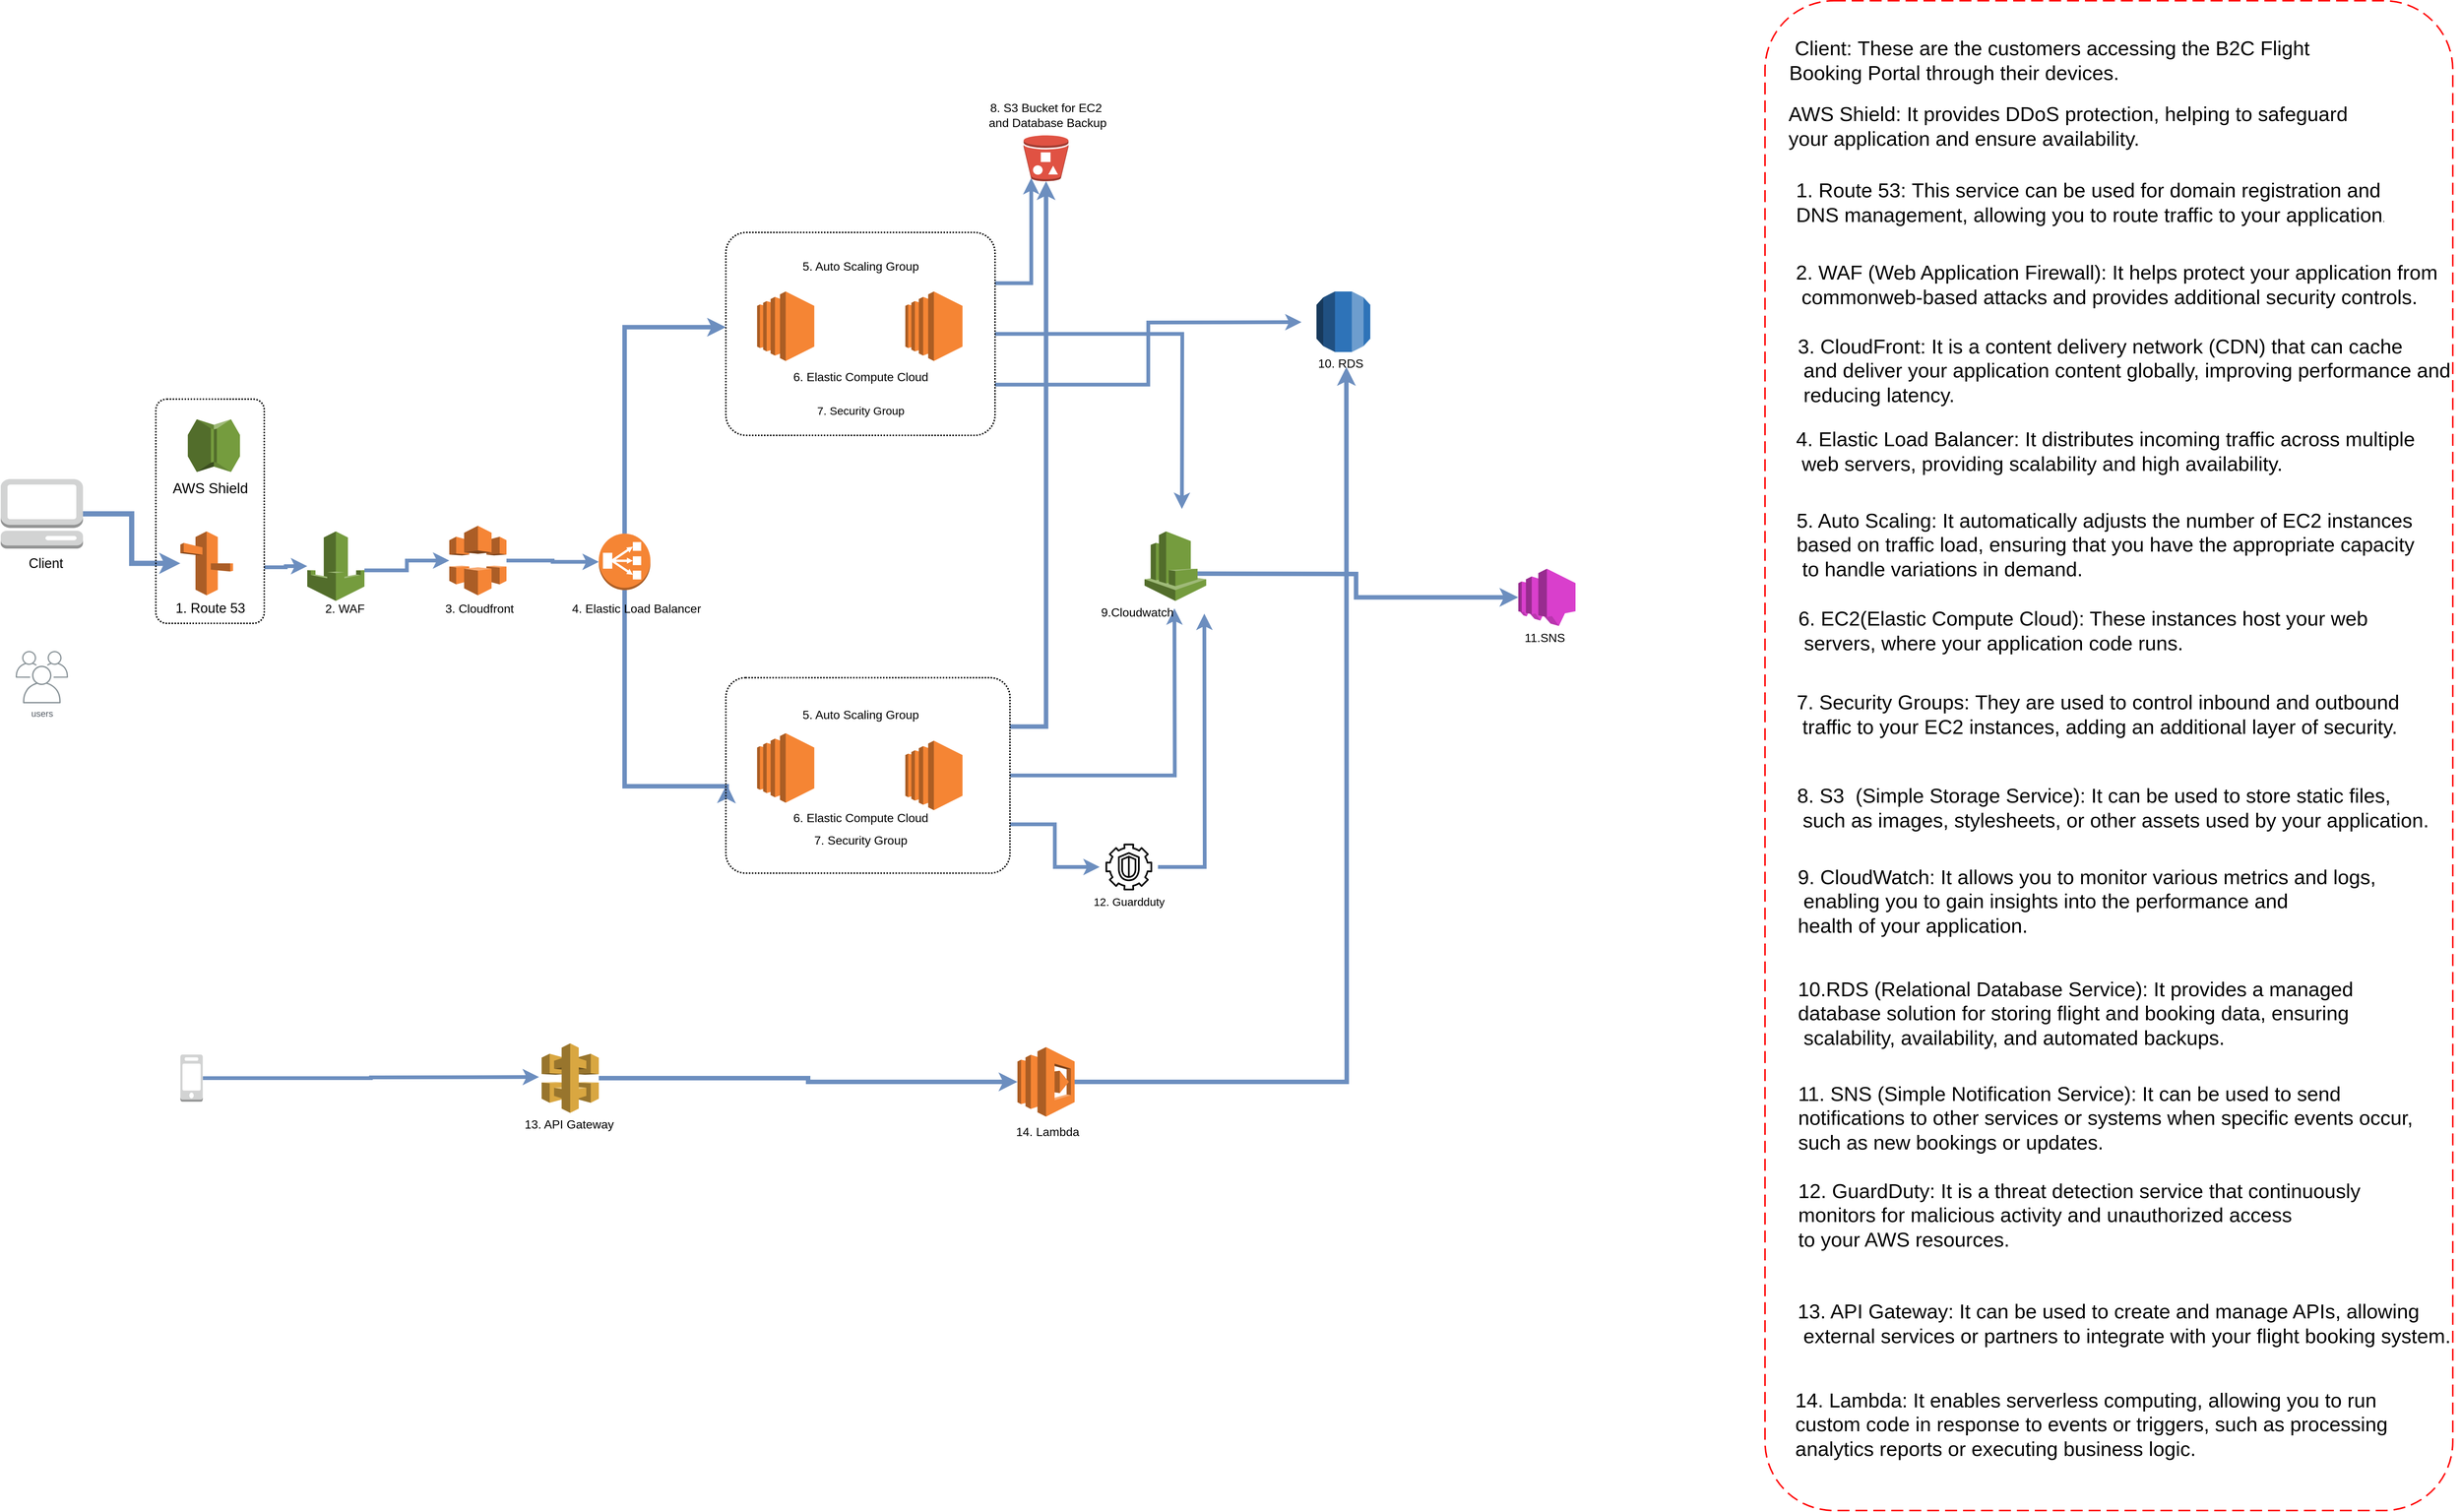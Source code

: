 <mxfile version="21.3.2" type="github">
  <diagram name="Page-1" id="flXjDQTth14zhIsi1pz7">
    <mxGraphModel dx="5575" dy="2200" grid="1" gridSize="10" guides="1" tooltips="1" connect="1" arrows="1" fold="1" page="1" pageScale="1" pageWidth="850" pageHeight="1100" math="0" shadow="0">
      <root>
        <mxCell id="0" />
        <mxCell id="1" parent="0" />
        <mxCell id="v03QlAObjiJc2AhF0yCO-23" style="edgeStyle=orthogonalEdgeStyle;rounded=0;orthogonalLoop=1;jettySize=auto;html=1;fillColor=#dae8fc;strokeColor=#6c8ebf;strokeWidth=6;" edge="1" parent="1" source="giAgXqf3vzLfBzleqpOK-2" target="giAgXqf3vzLfBzleqpOK-6">
          <mxGeometry relative="1" as="geometry" />
        </mxCell>
        <mxCell id="giAgXqf3vzLfBzleqpOK-2" value="" style="outlineConnect=0;dashed=0;verticalLabelPosition=bottom;verticalAlign=top;align=center;html=1;shape=mxgraph.aws3.api_gateway;fillColor=#D9A741;gradientColor=none;" vertex="1" parent="1">
          <mxGeometry x="-26.5" y="1475" width="76.5" height="93" as="geometry" />
        </mxCell>
        <mxCell id="giAgXqf3vzLfBzleqpOK-3" value="" style="outlineConnect=0;dashed=0;verticalLabelPosition=bottom;verticalAlign=top;align=center;html=1;shape=mxgraph.aws3.ec2;fillColor=#F58534;gradientColor=none;" vertex="1" parent="1">
          <mxGeometry x="460" y="1070" width="76.5" height="93" as="geometry" />
        </mxCell>
        <mxCell id="giAgXqf3vzLfBzleqpOK-4" value="" style="outlineConnect=0;dashed=0;verticalLabelPosition=bottom;verticalAlign=top;align=center;html=1;shape=mxgraph.aws3.ec2;fillColor=#F58534;gradientColor=none;" vertex="1" parent="1">
          <mxGeometry x="261.75" y="1060" width="76.5" height="93" as="geometry" />
        </mxCell>
        <mxCell id="giAgXqf3vzLfBzleqpOK-5" value="" style="outlineConnect=0;dashed=0;verticalLabelPosition=bottom;verticalAlign=top;align=center;html=1;shape=mxgraph.aws3.ec2;fillColor=#F58534;gradientColor=none;" vertex="1" parent="1">
          <mxGeometry x="460" y="469" width="76.5" height="93" as="geometry" />
        </mxCell>
        <mxCell id="v03QlAObjiJc2AhF0yCO-29" style="edgeStyle=orthogonalEdgeStyle;rounded=0;orthogonalLoop=1;jettySize=auto;html=1;exitX=1;exitY=0.5;exitDx=0;exitDy=0;exitPerimeter=0;fillColor=#dae8fc;strokeColor=#6c8ebf;strokeWidth=6;" edge="1" parent="1" source="giAgXqf3vzLfBzleqpOK-6">
          <mxGeometry relative="1" as="geometry">
            <mxPoint x="1050" y="570" as="targetPoint" />
          </mxGeometry>
        </mxCell>
        <mxCell id="giAgXqf3vzLfBzleqpOK-6" value="" style="outlineConnect=0;dashed=0;verticalLabelPosition=bottom;verticalAlign=top;align=center;html=1;shape=mxgraph.aws3.lambda;fillColor=#F58534;gradientColor=none;" vertex="1" parent="1">
          <mxGeometry x="610" y="1480" width="76.5" height="93" as="geometry" />
        </mxCell>
        <mxCell id="v03QlAObjiJc2AhF0yCO-3" style="edgeStyle=orthogonalEdgeStyle;rounded=0;orthogonalLoop=1;jettySize=auto;html=1;exitX=0.5;exitY=0;exitDx=0;exitDy=0;exitPerimeter=0;entryX=0;entryY=0.467;entryDx=0;entryDy=0;entryPerimeter=0;fillColor=#dae8fc;strokeColor=#6c8ebf;strokeWidth=6;" edge="1" parent="1" source="giAgXqf3vzLfBzleqpOK-7" target="v03QlAObjiJc2AhF0yCO-1">
          <mxGeometry relative="1" as="geometry" />
        </mxCell>
        <mxCell id="v03QlAObjiJc2AhF0yCO-4" style="edgeStyle=orthogonalEdgeStyle;rounded=0;orthogonalLoop=1;jettySize=auto;html=1;exitX=0.5;exitY=1;exitDx=0;exitDy=0;exitPerimeter=0;entryX=0.003;entryY=0.546;entryDx=0;entryDy=0;entryPerimeter=0;fillColor=#dae8fc;strokeColor=#6c8ebf;strokeWidth=6;" edge="1" parent="1" source="giAgXqf3vzLfBzleqpOK-7" target="v03QlAObjiJc2AhF0yCO-2">
          <mxGeometry relative="1" as="geometry">
            <Array as="points">
              <mxPoint x="84" y="1131" />
            </Array>
          </mxGeometry>
        </mxCell>
        <mxCell id="giAgXqf3vzLfBzleqpOK-7" value="" style="outlineConnect=0;dashed=0;verticalLabelPosition=bottom;verticalAlign=top;align=center;html=1;shape=mxgraph.aws3.classic_load_balancer;fillColor=#F58534;gradientColor=none;" vertex="1" parent="1">
          <mxGeometry x="50" y="793" width="69" height="75.5" as="geometry" />
        </mxCell>
        <mxCell id="giAgXqf3vzLfBzleqpOK-8" value="" style="outlineConnect=0;dashed=0;verticalLabelPosition=bottom;verticalAlign=top;align=center;html=1;shape=mxgraph.aws3.rds;fillColor=#2E73B8;gradientColor=none;" vertex="1" parent="1">
          <mxGeometry x="1010" y="469" width="72" height="81" as="geometry" />
        </mxCell>
        <mxCell id="giAgXqf3vzLfBzleqpOK-28" style="edgeStyle=orthogonalEdgeStyle;rounded=0;orthogonalLoop=1;jettySize=auto;html=1;exitX=1;exitY=0.5;exitDx=0;exitDy=0;exitPerimeter=0;fillColor=#dae8fc;strokeColor=#6c8ebf;strokeWidth=7;" edge="1" parent="1" source="giAgXqf3vzLfBzleqpOK-9" target="giAgXqf3vzLfBzleqpOK-16">
          <mxGeometry relative="1" as="geometry" />
        </mxCell>
        <mxCell id="giAgXqf3vzLfBzleqpOK-9" value="" style="outlineConnect=0;dashed=0;verticalLabelPosition=bottom;verticalAlign=top;align=center;html=1;shape=mxgraph.aws3.management_console;fillColor=#D2D3D3;gradientColor=none;" vertex="1" parent="1">
          <mxGeometry x="-750" y="720" width="110" height="93" as="geometry" />
        </mxCell>
        <mxCell id="v03QlAObjiJc2AhF0yCO-22" style="edgeStyle=orthogonalEdgeStyle;rounded=0;orthogonalLoop=1;jettySize=auto;html=1;exitX=1;exitY=0.5;exitDx=0;exitDy=0;exitPerimeter=0;fillColor=#dae8fc;strokeColor=#6c8ebf;strokeWidth=5;" edge="1" parent="1" source="giAgXqf3vzLfBzleqpOK-10">
          <mxGeometry relative="1" as="geometry">
            <mxPoint x="-30" y="1520.0" as="targetPoint" />
          </mxGeometry>
        </mxCell>
        <mxCell id="giAgXqf3vzLfBzleqpOK-10" value="" style="outlineConnect=0;dashed=0;verticalLabelPosition=bottom;verticalAlign=top;align=center;html=1;shape=mxgraph.aws3.mobile_client;fillColor=#D2D3D3;gradientColor=none;" vertex="1" parent="1">
          <mxGeometry x="-509.75" y="1490" width="30" height="63" as="geometry" />
        </mxCell>
        <mxCell id="giAgXqf3vzLfBzleqpOK-11" value="" style="outlineConnect=0;dashed=0;verticalLabelPosition=bottom;verticalAlign=top;align=center;html=1;shape=mxgraph.aws3.ec2;fillColor=#F58534;gradientColor=none;" vertex="1" parent="1">
          <mxGeometry x="261.75" y="469" width="76.5" height="93" as="geometry" />
        </mxCell>
        <mxCell id="v03QlAObjiJc2AhF0yCO-20" style="edgeStyle=orthogonalEdgeStyle;rounded=0;orthogonalLoop=1;jettySize=auto;html=1;exitX=0.75;exitY=0.5;exitDx=0;exitDy=0;exitPerimeter=0;fillColor=#dae8fc;strokeColor=#6c8ebf;strokeWidth=6;" edge="1" parent="1" target="giAgXqf3vzLfBzleqpOK-14">
          <mxGeometry relative="1" as="geometry">
            <mxPoint x="845" y="846.5" as="sourcePoint" />
          </mxGeometry>
        </mxCell>
        <mxCell id="giAgXqf3vzLfBzleqpOK-14" value="" style="outlineConnect=0;dashed=0;verticalLabelPosition=bottom;verticalAlign=top;align=center;html=1;shape=mxgraph.aws3.sns;fillColor=#d93fcc;gradientColor=none;" vertex="1" parent="1">
          <mxGeometry x="1280" y="840" width="76.5" height="76.5" as="geometry" />
        </mxCell>
        <mxCell id="giAgXqf3vzLfBzleqpOK-33" style="edgeStyle=orthogonalEdgeStyle;rounded=0;orthogonalLoop=1;jettySize=auto;html=1;exitX=1;exitY=0.5;exitDx=0;exitDy=0;exitPerimeter=0;fillColor=#dae8fc;strokeColor=#6c8ebf;strokeWidth=5;" edge="1" parent="1" source="giAgXqf3vzLfBzleqpOK-15" target="giAgXqf3vzLfBzleqpOK-7">
          <mxGeometry relative="1" as="geometry" />
        </mxCell>
        <mxCell id="giAgXqf3vzLfBzleqpOK-15" value="" style="outlineConnect=0;dashed=0;verticalLabelPosition=bottom;verticalAlign=top;align=center;html=1;shape=mxgraph.aws3.cloudfront;fillColor=#F58536;gradientColor=none;" vertex="1" parent="1">
          <mxGeometry x="-150" y="782.5" width="76.5" height="93" as="geometry" />
        </mxCell>
        <mxCell id="giAgXqf3vzLfBzleqpOK-16" value="" style="outlineConnect=0;dashed=0;verticalLabelPosition=bottom;verticalAlign=top;align=center;html=1;shape=mxgraph.aws3.route_53;fillColor=#F58536;gradientColor=none;" vertex="1" parent="1">
          <mxGeometry x="-509.75" y="790" width="70.5" height="85.5" as="geometry" />
        </mxCell>
        <mxCell id="giAgXqf3vzLfBzleqpOK-17" value="" style="outlineConnect=0;dashed=0;verticalLabelPosition=bottom;verticalAlign=top;align=center;html=1;shape=mxgraph.aws3.shield;fillColor=#759C3E;gradientColor=none;" vertex="1" parent="1">
          <mxGeometry x="-499.75" y="640" width="69.75" height="70.5" as="geometry" />
        </mxCell>
        <mxCell id="giAgXqf3vzLfBzleqpOK-18" value="" style="outlineConnect=0;dashed=0;verticalLabelPosition=bottom;verticalAlign=top;align=center;html=1;shape=mxgraph.aws3.bucket_with_objects;fillColor=#E05243;gradientColor=none;" vertex="1" parent="1">
          <mxGeometry x="618.25" y="260" width="60" height="61.5" as="geometry" />
        </mxCell>
        <mxCell id="giAgXqf3vzLfBzleqpOK-20" value="users" style="sketch=0;outlineConnect=0;gradientColor=none;fontColor=#545B64;strokeColor=none;fillColor=#879196;dashed=0;verticalLabelPosition=bottom;verticalAlign=top;align=center;html=1;fontSize=12;fontStyle=0;aspect=fixed;shape=mxgraph.aws4.illustration_users;pointerEvents=1" vertex="1" parent="1">
          <mxGeometry x="-730" y="950" width="70" height="70" as="geometry" />
        </mxCell>
        <mxCell id="giAgXqf3vzLfBzleqpOK-32" style="edgeStyle=orthogonalEdgeStyle;rounded=0;orthogonalLoop=1;jettySize=auto;html=1;exitX=1;exitY=0.56;exitDx=0;exitDy=0;exitPerimeter=0;entryX=0;entryY=0.5;entryDx=0;entryDy=0;entryPerimeter=0;fillColor=#dae8fc;strokeColor=#6c8ebf;strokeWidth=5;" edge="1" parent="1" source="giAgXqf3vzLfBzleqpOK-23" target="giAgXqf3vzLfBzleqpOK-15">
          <mxGeometry relative="1" as="geometry" />
        </mxCell>
        <mxCell id="giAgXqf3vzLfBzleqpOK-23" value="" style="outlineConnect=0;dashed=0;verticalLabelPosition=bottom;verticalAlign=top;align=center;html=1;shape=mxgraph.aws3.waf;fillColor=#759C3E;gradientColor=none;" vertex="1" parent="1">
          <mxGeometry x="-340" y="790" width="76.5" height="93" as="geometry" />
        </mxCell>
        <mxCell id="giAgXqf3vzLfBzleqpOK-31" style="edgeStyle=orthogonalEdgeStyle;rounded=0;orthogonalLoop=1;jettySize=auto;html=1;exitX=1;exitY=0.75;exitDx=0;exitDy=0;fillColor=#dae8fc;strokeColor=#6c8ebf;strokeWidth=5;" edge="1" parent="1" source="giAgXqf3vzLfBzleqpOK-30" target="giAgXqf3vzLfBzleqpOK-23">
          <mxGeometry relative="1" as="geometry" />
        </mxCell>
        <mxCell id="giAgXqf3vzLfBzleqpOK-30" value="" style="rounded=1;arcSize=10;dashed=1;fillColor=none;gradientColor=none;dashPattern=1 1;strokeWidth=2;" vertex="1" parent="1">
          <mxGeometry x="-542.5" y="613" width="145" height="300" as="geometry" />
        </mxCell>
        <mxCell id="v03QlAObjiJc2AhF0yCO-5" style="edgeStyle=orthogonalEdgeStyle;rounded=0;orthogonalLoop=1;jettySize=auto;html=1;exitX=1;exitY=0.5;exitDx=0;exitDy=0;fillColor=#dae8fc;strokeColor=#6c8ebf;strokeWidth=5;" edge="1" parent="1" source="v03QlAObjiJc2AhF0yCO-1">
          <mxGeometry relative="1" as="geometry">
            <mxPoint x="830" y="760" as="targetPoint" />
          </mxGeometry>
        </mxCell>
        <mxCell id="v03QlAObjiJc2AhF0yCO-17" style="edgeStyle=orthogonalEdgeStyle;rounded=0;orthogonalLoop=1;jettySize=auto;html=1;exitX=1;exitY=0.25;exitDx=0;exitDy=0;entryX=0.17;entryY=0.93;entryDx=0;entryDy=0;entryPerimeter=0;fillColor=#dae8fc;strokeColor=#6c8ebf;strokeWidth=5;" edge="1" parent="1" source="v03QlAObjiJc2AhF0yCO-1" target="giAgXqf3vzLfBzleqpOK-18">
          <mxGeometry relative="1" as="geometry" />
        </mxCell>
        <mxCell id="v03QlAObjiJc2AhF0yCO-18" style="edgeStyle=orthogonalEdgeStyle;rounded=0;orthogonalLoop=1;jettySize=auto;html=1;exitX=1;exitY=0.75;exitDx=0;exitDy=0;fillColor=#dae8fc;strokeColor=#6c8ebf;strokeWidth=5;" edge="1" parent="1" source="v03QlAObjiJc2AhF0yCO-1">
          <mxGeometry relative="1" as="geometry">
            <mxPoint x="990" y="510" as="targetPoint" />
          </mxGeometry>
        </mxCell>
        <mxCell id="v03QlAObjiJc2AhF0yCO-1" value="" style="rounded=1;arcSize=10;dashed=1;fillColor=none;gradientColor=none;dashPattern=1 1;strokeWidth=2;" vertex="1" parent="1">
          <mxGeometry x="220" y="390" width="360" height="271.5" as="geometry" />
        </mxCell>
        <mxCell id="v03QlAObjiJc2AhF0yCO-8" style="edgeStyle=orthogonalEdgeStyle;rounded=0;orthogonalLoop=1;jettySize=auto;html=1;exitX=1;exitY=0.5;exitDx=0;exitDy=0;fillColor=#dae8fc;strokeColor=#6c8ebf;strokeWidth=5;" edge="1" parent="1" source="v03QlAObjiJc2AhF0yCO-2">
          <mxGeometry relative="1" as="geometry">
            <mxPoint x="820" y="893" as="targetPoint" />
          </mxGeometry>
        </mxCell>
        <mxCell id="v03QlAObjiJc2AhF0yCO-10" style="edgeStyle=orthogonalEdgeStyle;rounded=0;orthogonalLoop=1;jettySize=auto;html=1;exitX=1;exitY=0.75;exitDx=0;exitDy=0;entryX=0;entryY=0.5;entryDx=0;entryDy=0;entryPerimeter=0;strokeWidth=5;fillColor=#dae8fc;strokeColor=#6c8ebf;" edge="1" parent="1" source="v03QlAObjiJc2AhF0yCO-2" target="v03QlAObjiJc2AhF0yCO-9">
          <mxGeometry relative="1" as="geometry" />
        </mxCell>
        <mxCell id="v03QlAObjiJc2AhF0yCO-14" style="edgeStyle=orthogonalEdgeStyle;rounded=0;orthogonalLoop=1;jettySize=auto;html=1;exitX=1;exitY=0.25;exitDx=0;exitDy=0;fillColor=#dae8fc;strokeColor=#6c8ebf;strokeWidth=6;" edge="1" parent="1" source="v03QlAObjiJc2AhF0yCO-2" target="giAgXqf3vzLfBzleqpOK-18">
          <mxGeometry relative="1" as="geometry" />
        </mxCell>
        <mxCell id="v03QlAObjiJc2AhF0yCO-2" value="" style="rounded=1;arcSize=10;dashed=1;fillColor=none;gradientColor=none;dashPattern=1 1;strokeWidth=2;" vertex="1" parent="1">
          <mxGeometry x="220" y="985.75" width="380" height="261.5" as="geometry" />
        </mxCell>
        <mxCell id="v03QlAObjiJc2AhF0yCO-32" style="edgeStyle=orthogonalEdgeStyle;rounded=0;orthogonalLoop=1;jettySize=auto;html=1;exitX=1;exitY=0.5;exitDx=0;exitDy=0;exitPerimeter=0;fillColor=#dae8fc;strokeColor=#6c8ebf;strokeWidth=5;" edge="1" parent="1" source="v03QlAObjiJc2AhF0yCO-9">
          <mxGeometry relative="1" as="geometry">
            <mxPoint x="860.0" y="900.0" as="targetPoint" />
          </mxGeometry>
        </mxCell>
        <mxCell id="v03QlAObjiJc2AhF0yCO-9" value="" style="sketch=0;points=[[0,0,0],[0.25,0,0],[0.5,0,0],[0.75,0,0],[1,0,0],[0,1,0],[0.25,1,0],[0.5,1,0],[0.75,1,0],[1,1,0],[0,0.25,0],[0,0.5,0],[0,0.75,0],[1,0.25,0],[1,0.5,0],[1,0.75,0]];outlineConnect=0;gradientDirection=north;dashed=0;verticalLabelPosition=bottom;verticalAlign=top;align=center;html=1;fontSize=12;fontStyle=0;aspect=fixed;shape=mxgraph.aws4.resourceIcon;resIcon=mxgraph.aws4.guardduty;" vertex="1" parent="1">
          <mxGeometry x="720" y="1200" width="78" height="78" as="geometry" />
        </mxCell>
        <mxCell id="v03QlAObjiJc2AhF0yCO-26" value="" style="outlineConnect=0;dashed=0;verticalLabelPosition=bottom;verticalAlign=top;align=center;html=1;shape=mxgraph.aws3.cloudwatch;fillColor=#759C3E;gradientColor=none;" vertex="1" parent="1">
          <mxGeometry x="780" y="790" width="82.5" height="93" as="geometry" />
        </mxCell>
        <mxCell id="v03QlAObjiJc2AhF0yCO-33" value="&lt;font style=&quot;font-size: 18px;&quot;&gt;Client&lt;/font&gt;" style="text;html=1;align=center;verticalAlign=middle;resizable=0;points=[];autosize=1;strokeColor=none;fillColor=none;" vertex="1" parent="1">
          <mxGeometry x="-725" y="813" width="70" height="40" as="geometry" />
        </mxCell>
        <mxCell id="v03QlAObjiJc2AhF0yCO-34" value="&lt;font style=&quot;font-size: 19px;&quot;&gt;AWS Shield&lt;/font&gt;" style="text;html=1;align=center;verticalAlign=middle;resizable=0;points=[];autosize=1;strokeColor=none;fillColor=none;" vertex="1" parent="1">
          <mxGeometry x="-530" y="713" width="120" height="40" as="geometry" />
        </mxCell>
        <mxCell id="v03QlAObjiJc2AhF0yCO-35" value="&lt;font style=&quot;font-size: 18px;&quot;&gt;1. Route 53&lt;/font&gt;" style="text;html=1;align=center;verticalAlign=middle;resizable=0;points=[];autosize=1;strokeColor=none;fillColor=none;" vertex="1" parent="1">
          <mxGeometry x="-530" y="873" width="120" height="40" as="geometry" />
        </mxCell>
        <mxCell id="v03QlAObjiJc2AhF0yCO-36" value="&lt;font style=&quot;font-size: 16px;&quot;&gt;2. WAF&lt;/font&gt;" style="text;html=1;align=center;verticalAlign=middle;resizable=0;points=[];autosize=1;strokeColor=none;fillColor=none;" vertex="1" parent="1">
          <mxGeometry x="-330" y="878" width="80" height="30" as="geometry" />
        </mxCell>
        <mxCell id="v03QlAObjiJc2AhF0yCO-37" value="&lt;font style=&quot;font-size: 16px;&quot;&gt;3. Cloudfront&lt;/font&gt;" style="text;html=1;align=center;verticalAlign=middle;resizable=0;points=[];autosize=1;strokeColor=none;fillColor=none;" vertex="1" parent="1">
          <mxGeometry x="-170" y="878" width="120" height="30" as="geometry" />
        </mxCell>
        <mxCell id="v03QlAObjiJc2AhF0yCO-38" value="&lt;font style=&quot;font-size: 16px;&quot;&gt;4. Elastic Load Balancer&lt;/font&gt;" style="text;html=1;align=center;verticalAlign=middle;resizable=0;points=[];autosize=1;strokeColor=none;fillColor=none;" vertex="1" parent="1">
          <mxGeometry y="878" width="200" height="30" as="geometry" />
        </mxCell>
        <mxCell id="SEG54F_XPyrdJn9cdplc-1" value="&lt;font style=&quot;font-size: 16px;&quot;&gt;6. Elastic Compute Cloud&lt;/font&gt;" style="text;html=1;align=center;verticalAlign=middle;resizable=0;points=[];autosize=1;strokeColor=none;fillColor=none;" vertex="1" parent="1">
          <mxGeometry x="300" y="568" width="200" height="30" as="geometry" />
        </mxCell>
        <mxCell id="SEG54F_XPyrdJn9cdplc-2" value="&lt;span style=&quot;font-size: 16px;&quot;&gt;5. Auto Scaling Group&lt;br&gt;&lt;/span&gt;" style="text;html=1;align=center;verticalAlign=middle;resizable=0;points=[];autosize=1;strokeColor=none;fillColor=none;" vertex="1" parent="1">
          <mxGeometry x="310" y="420" width="180" height="30" as="geometry" />
        </mxCell>
        <mxCell id="SEG54F_XPyrdJn9cdplc-3" value="&lt;font style=&quot;font-size: 15px;&quot;&gt;7. Security Group&lt;/font&gt;" style="text;html=1;align=center;verticalAlign=middle;resizable=0;points=[];autosize=1;strokeColor=none;fillColor=none;" vertex="1" parent="1">
          <mxGeometry x="330" y="613" width="140" height="30" as="geometry" />
        </mxCell>
        <mxCell id="SEG54F_XPyrdJn9cdplc-7" value="&lt;font style=&quot;font-size: 16px;&quot;&gt;5. Auto Scaling Group&lt;/font&gt;" style="text;html=1;align=center;verticalAlign=middle;resizable=0;points=[];autosize=1;strokeColor=none;fillColor=none;" vertex="1" parent="1">
          <mxGeometry x="310" y="1020" width="180" height="30" as="geometry" />
        </mxCell>
        <mxCell id="SEG54F_XPyrdJn9cdplc-9" value="&lt;font style=&quot;font-size: 16px;&quot;&gt;6. Elastic Compute Cloud&lt;/font&gt;" style="text;html=1;align=center;verticalAlign=middle;resizable=0;points=[];autosize=1;strokeColor=none;fillColor=none;" vertex="1" parent="1">
          <mxGeometry x="300" y="1158" width="200" height="30" as="geometry" />
        </mxCell>
        <mxCell id="SEG54F_XPyrdJn9cdplc-11" value="&lt;font style=&quot;font-size: 16px;&quot;&gt;7. Security Group&lt;/font&gt;" style="text;html=1;align=center;verticalAlign=middle;resizable=0;points=[];autosize=1;strokeColor=none;fillColor=none;" vertex="1" parent="1">
          <mxGeometry x="325" y="1188" width="150" height="30" as="geometry" />
        </mxCell>
        <mxCell id="SEG54F_XPyrdJn9cdplc-13" value="&lt;font style=&quot;font-size: 16px;&quot;&gt;8. S3 Bucket for EC2&amp;nbsp;&lt;br&gt;and Database Backup&lt;br&gt;&lt;/font&gt;" style="text;html=1;align=center;verticalAlign=middle;resizable=0;points=[];autosize=1;strokeColor=none;fillColor=none;" vertex="1" parent="1">
          <mxGeometry x="560" y="208" width="180" height="50" as="geometry" />
        </mxCell>
        <mxCell id="SEG54F_XPyrdJn9cdplc-14" value="&lt;span style=&quot;font-size: 16px;&quot;&gt;9.Cloudwatch&lt;/span&gt;" style="text;html=1;align=center;verticalAlign=middle;resizable=0;points=[];autosize=1;strokeColor=none;fillColor=none;" vertex="1" parent="1">
          <mxGeometry x="710" y="883" width="120" height="30" as="geometry" />
        </mxCell>
        <mxCell id="SEG54F_XPyrdJn9cdplc-15" value="&lt;font style=&quot;font-size: 16px;&quot;&gt;10. RDS&lt;/font&gt;" style="text;html=1;align=center;verticalAlign=middle;resizable=0;points=[];autosize=1;strokeColor=none;fillColor=none;" vertex="1" parent="1">
          <mxGeometry x="1002" y="550" width="80" height="30" as="geometry" />
        </mxCell>
        <mxCell id="SEG54F_XPyrdJn9cdplc-16" value="&lt;font style=&quot;font-size: 16px;&quot;&gt;11.SNS&lt;/font&gt;" style="text;html=1;align=center;verticalAlign=middle;resizable=0;points=[];autosize=1;strokeColor=none;fillColor=none;" vertex="1" parent="1">
          <mxGeometry x="1275" y="916.5" width="80" height="30" as="geometry" />
        </mxCell>
        <mxCell id="SEG54F_XPyrdJn9cdplc-17" value="&lt;span style=&quot;font-size: 15px;&quot;&gt;12. Guardduty&lt;/span&gt;" style="text;html=1;align=center;verticalAlign=middle;resizable=0;points=[];autosize=1;strokeColor=none;fillColor=none;" vertex="1" parent="1">
          <mxGeometry x="699" y="1270" width="120" height="30" as="geometry" />
        </mxCell>
        <mxCell id="SEG54F_XPyrdJn9cdplc-18" value="&lt;span style=&quot;font-size: 16px;&quot;&gt;13. API Gateway&lt;/span&gt;" style="text;html=1;align=center;verticalAlign=middle;resizable=0;points=[];autosize=1;strokeColor=none;fillColor=none;" vertex="1" parent="1">
          <mxGeometry x="-60" y="1568" width="140" height="30" as="geometry" />
        </mxCell>
        <mxCell id="SEG54F_XPyrdJn9cdplc-19" value="&lt;span style=&quot;font-size: 16px;&quot;&gt;14. Lambda&lt;/span&gt;" style="text;html=1;align=center;verticalAlign=middle;resizable=0;points=[];autosize=1;strokeColor=none;fillColor=none;" vertex="1" parent="1">
          <mxGeometry x="595" y="1578" width="110" height="30" as="geometry" />
        </mxCell>
        <mxCell id="SEG54F_XPyrdJn9cdplc-21" value="" style="rounded=1;arcSize=10;dashed=1;strokeColor=#ff0000;fillColor=none;gradientColor=none;dashPattern=8 4;strokeWidth=2;" vertex="1" parent="1">
          <mxGeometry x="1610" y="80" width="920" height="2020" as="geometry" />
        </mxCell>
        <mxCell id="SEG54F_XPyrdJn9cdplc-24" value="&lt;div style=&quot;text-align: justify;&quot;&gt;&lt;font style=&quot;background-color: initial; font-size: 27px;&quot;&gt;&amp;nbsp;Client:&amp;nbsp;&lt;/font&gt;&lt;font style=&quot;background-color: initial; font-size: 27px;&quot;&gt;These are the customers accessing the B2C Flight&lt;/font&gt;&lt;/div&gt;&lt;font style=&quot;font-size: 27px;&quot;&gt;&lt;div style=&quot;text-align: justify;&quot;&gt;&lt;span style=&quot;background-color: initial;&quot;&gt;Booking Portal through their devices.&lt;/span&gt;&lt;/div&gt;&lt;/font&gt;" style="text;html=1;align=center;verticalAlign=middle;resizable=0;points=[];autosize=1;strokeColor=none;fillColor=none;" vertex="1" parent="1">
          <mxGeometry x="1630" y="120" width="720" height="80" as="geometry" />
        </mxCell>
        <mxCell id="SEG54F_XPyrdJn9cdplc-25" value="&lt;div style=&quot;text-align: justify;&quot;&gt;&lt;font style=&quot;background-color: initial; font-size: 27px;&quot;&gt;AWS Shield:&amp;nbsp;&lt;/font&gt;&lt;font style=&quot;background-color: initial; font-size: 27px;&quot;&gt;It provides DDoS protection, helping to safeguard&lt;/font&gt;&lt;/div&gt;&lt;font style=&quot;font-size: 27px;&quot;&gt;&lt;div style=&quot;text-align: justify;&quot;&gt;&lt;span style=&quot;background-color: initial;&quot;&gt;your application and ensure availability.&lt;/span&gt;&lt;/div&gt;&lt;/font&gt;" style="text;html=1;align=center;verticalAlign=middle;resizable=0;points=[];autosize=1;strokeColor=none;fillColor=none;" vertex="1" parent="1">
          <mxGeometry x="1630" y="208" width="770" height="80" as="geometry" />
        </mxCell>
        <mxCell id="SEG54F_XPyrdJn9cdplc-26" value="&lt;div style=&quot;text-align: justify;&quot;&gt;&lt;font style=&quot;background-color: initial; font-size: 27px;&quot;&gt;1. Route 53:&amp;nbsp;&lt;/font&gt;&lt;font style=&quot;background-color: initial; font-size: 27px;&quot;&gt;This service can be used for domain registration and&lt;/font&gt;&lt;/div&gt;&lt;font style=&quot;font-size: 27px;&quot;&gt;&lt;div style=&quot;text-align: justify;&quot;&gt;&lt;font style=&quot;background-color: initial;&quot;&gt;DNS management, allowing you to route traffic to your application&lt;/font&gt;&lt;span style=&quot;background-color: initial; font-size: 12px;&quot;&gt;.&lt;/span&gt;&lt;/div&gt;&lt;/font&gt;" style="text;html=1;align=center;verticalAlign=middle;resizable=0;points=[];autosize=1;strokeColor=none;fillColor=none;" vertex="1" parent="1">
          <mxGeometry x="1640" y="310" width="810" height="80" as="geometry" />
        </mxCell>
        <mxCell id="SEG54F_XPyrdJn9cdplc-27" value="&lt;div style=&quot;text-align: justify;&quot;&gt;&lt;font style=&quot;font-size: 27px; background-color: initial;&quot;&gt;2. WAF&amp;nbsp;&lt;/font&gt;&lt;span style=&quot;font-size: 27px; background-color: initial;&quot;&gt;(Web Application Firewall):&amp;nbsp;It helps protect your application from&lt;/span&gt;&lt;/div&gt;&lt;font style=&quot;font-size: 27px;&quot;&gt;&lt;div style=&quot;text-align: justify;&quot;&gt;&lt;span style=&quot;background-color: initial;&quot;&gt;&amp;nbsp;commonweb-based attacks and provides additional security controls.&lt;/span&gt;&lt;/div&gt;&lt;/font&gt;" style="text;html=1;align=center;verticalAlign=middle;resizable=0;points=[];autosize=1;strokeColor=none;fillColor=none;" vertex="1" parent="1">
          <mxGeometry x="1640" y="420" width="880" height="80" as="geometry" />
        </mxCell>
        <mxCell id="SEG54F_XPyrdJn9cdplc-28" value="&lt;div style=&quot;text-align: justify;&quot;&gt;&lt;span style=&quot;font-size: 27px; background-color: initial;&quot;&gt;3. CloudFront:&amp;nbsp;It is a content delivery network (CDN) that can cache&lt;/span&gt;&lt;/div&gt;&lt;font style=&quot;font-size: 27px;&quot;&gt;&lt;div style=&quot;text-align: justify;&quot;&gt;&lt;span style=&quot;background-color: initial;&quot;&gt;&amp;nbsp;and deliver your application content globally, improving performance and&lt;/span&gt;&lt;/div&gt;&lt;div style=&quot;text-align: justify;&quot;&gt;&lt;span style=&quot;background-color: initial;&quot;&gt;&amp;nbsp;reducing latency.&lt;/span&gt;&lt;/div&gt;&lt;/font&gt;" style="text;html=1;align=center;verticalAlign=middle;resizable=0;points=[];autosize=1;strokeColor=none;fillColor=none;" vertex="1" parent="1">
          <mxGeometry x="1640" y="520" width="900" height="110" as="geometry" />
        </mxCell>
        <mxCell id="SEG54F_XPyrdJn9cdplc-29" value="&lt;div style=&quot;text-align: justify;&quot;&gt;&lt;span style=&quot;font-size: 27px; background-color: initial;&quot;&gt;4. Elastic Load Balancer:&amp;nbsp;It distributes incoming traffic across multiple&lt;/span&gt;&lt;/div&gt;&lt;font style=&quot;font-size: 27px;&quot;&gt;&lt;div style=&quot;text-align: justify;&quot;&gt;&lt;span style=&quot;background-color: initial;&quot;&gt;&amp;nbsp;web servers, providing scalability and high availability.&lt;/span&gt;&lt;/div&gt;&lt;/font&gt;" style="text;html=1;align=center;verticalAlign=middle;resizable=0;points=[];autosize=1;strokeColor=none;fillColor=none;" vertex="1" parent="1">
          <mxGeometry x="1640" y="643" width="850" height="80" as="geometry" />
        </mxCell>
        <mxCell id="SEG54F_XPyrdJn9cdplc-30" value="&lt;div style=&quot;text-align: justify;&quot;&gt;&lt;span style=&quot;font-size: 27px; background-color: initial;&quot;&gt;5. Auto Scaling:&amp;nbsp;It automatically adjusts the number of EC2 instances&lt;/span&gt;&lt;/div&gt;&lt;font style=&quot;font-size: 27px;&quot;&gt;&lt;div style=&quot;text-align: justify;&quot;&gt;&lt;span style=&quot;background-color: initial;&quot;&gt;based on traffic load, ensuring that you have the appropriate capacity&lt;/span&gt;&lt;/div&gt;&lt;div style=&quot;text-align: justify;&quot;&gt;&lt;span style=&quot;background-color: initial;&quot;&gt;&amp;nbsp;to handle variations in demand.&lt;/span&gt;&lt;/div&gt;&lt;/font&gt;" style="text;html=1;align=center;verticalAlign=middle;resizable=0;points=[];autosize=1;strokeColor=none;fillColor=none;" vertex="1" parent="1">
          <mxGeometry x="1640" y="753" width="850" height="110" as="geometry" />
        </mxCell>
        <mxCell id="SEG54F_XPyrdJn9cdplc-31" value="&lt;div style=&quot;text-align: justify;&quot;&gt;&lt;span style=&quot;font-size: 27px; background-color: initial;&quot;&gt;6. EC2(Elastic Compute Cloud): These instances host your web&lt;/span&gt;&lt;/div&gt;&lt;font style=&quot;font-size: 27px;&quot;&gt;&lt;div style=&quot;text-align: justify;&quot;&gt;&lt;span style=&quot;background-color: initial;&quot;&gt;&amp;nbsp;servers, where your application code runs.&lt;/span&gt;&lt;/div&gt;&lt;/font&gt;" style="text;html=1;align=center;verticalAlign=middle;resizable=0;points=[];autosize=1;strokeColor=none;fillColor=none;" vertex="1" parent="1">
          <mxGeometry x="1640" y="883" width="790" height="80" as="geometry" />
        </mxCell>
        <mxCell id="SEG54F_XPyrdJn9cdplc-32" value="&lt;div style=&quot;text-align: justify;&quot;&gt;&lt;span style=&quot;font-size: 27px; background-color: initial;&quot;&gt;7. Security Groups:&amp;nbsp;They are used to control inbound and outbound&lt;/span&gt;&lt;/div&gt;&lt;font style=&quot;font-size: 27px;&quot;&gt;&lt;div style=&quot;text-align: justify;&quot;&gt;&lt;span style=&quot;background-color: initial;&quot;&gt;&amp;nbsp;traffic to your EC2 instances, adding an additional layer of security.&lt;/span&gt;&lt;/div&gt;&lt;/font&gt;" style="text;html=1;align=center;verticalAlign=middle;resizable=0;points=[];autosize=1;strokeColor=none;fillColor=none;" vertex="1" parent="1">
          <mxGeometry x="1640" y="995" width="830" height="80" as="geometry" />
        </mxCell>
        <mxCell id="SEG54F_XPyrdJn9cdplc-33" value="&lt;div style=&quot;text-align: justify;&quot;&gt;&lt;span style=&quot;font-size: 27px; background-color: initial;&quot;&gt;8. S3&amp;nbsp; (Simple Storage Service): It can be used to store static files,&lt;/span&gt;&lt;/div&gt;&lt;font style=&quot;font-size: 27px;&quot;&gt;&lt;div style=&quot;text-align: justify;&quot;&gt;&lt;span style=&quot;background-color: initial;&quot;&gt;&amp;nbsp;such as images, stylesheets, or other assets used by your application.&lt;/span&gt;&lt;/div&gt;&lt;/font&gt;" style="text;html=1;align=center;verticalAlign=middle;resizable=0;points=[];autosize=1;strokeColor=none;fillColor=none;" vertex="1" parent="1">
          <mxGeometry x="1640" y="1120" width="870" height="80" as="geometry" />
        </mxCell>
        <mxCell id="SEG54F_XPyrdJn9cdplc-34" value="&lt;div style=&quot;text-align: justify;&quot;&gt;&lt;span style=&quot;background-color: initial;&quot;&gt;9. CloudWatch: It allows you to monitor various metrics and logs,&lt;/span&gt;&lt;/div&gt;&lt;div style=&quot;text-align: justify;&quot;&gt;&lt;span style=&quot;background-color: initial;&quot;&gt;&amp;nbsp;enabling you to gain insights into the performance and&lt;/span&gt;&lt;/div&gt;&lt;div style=&quot;text-align: justify;&quot;&gt;&lt;span style=&quot;background-color: initial;&quot;&gt;health of your application.&lt;/span&gt;&lt;/div&gt;" style="text;html=1;align=center;verticalAlign=middle;resizable=0;points=[];autosize=1;strokeColor=none;fillColor=none;fontSize=27;" vertex="1" parent="1">
          <mxGeometry x="1640" y="1230" width="800" height="110" as="geometry" />
        </mxCell>
        <mxCell id="SEG54F_XPyrdJn9cdplc-35" value="&lt;div style=&quot;text-align: justify;&quot;&gt;&lt;span style=&quot;font-size: 27px; background-color: initial;&quot;&gt;10.RDS&amp;nbsp;(Relational Database Service): It provides a managed&lt;/span&gt;&lt;/div&gt;&lt;font style=&quot;font-size: 27px;&quot;&gt;&lt;div style=&quot;text-align: justify;&quot;&gt;&lt;span style=&quot;background-color: initial;&quot;&gt;database solution for storing flight and booking data, ensuring&lt;/span&gt;&lt;/div&gt;&lt;div style=&quot;text-align: justify;&quot;&gt;&lt;span style=&quot;background-color: initial;&quot;&gt;&amp;nbsp;scalability, availability, and automated backups.&lt;/span&gt;&lt;/div&gt;&lt;/font&gt;" style="text;html=1;align=center;verticalAlign=middle;resizable=0;points=[];autosize=1;strokeColor=none;fillColor=none;" vertex="1" parent="1">
          <mxGeometry x="1640" y="1380" width="770" height="110" as="geometry" />
        </mxCell>
        <mxCell id="SEG54F_XPyrdJn9cdplc-36" value="&lt;div style=&quot;text-align: justify;&quot;&gt;&lt;span style=&quot;font-size: 27px; background-color: initial;&quot;&gt;11. SNS&amp;nbsp;(Simple Notification Service): It can be used to send&lt;/span&gt;&lt;/div&gt;&lt;font style=&quot;font-size: 27px;&quot;&gt;&lt;div style=&quot;text-align: justify;&quot;&gt;&lt;span style=&quot;background-color: initial;&quot;&gt;notifications to other services or systems when specific events occur,&lt;/span&gt;&lt;/div&gt;&lt;div style=&quot;text-align: justify;&quot;&gt;&lt;span style=&quot;background-color: initial;&quot;&gt;such as new bookings or updates.&lt;/span&gt;&lt;/div&gt;&lt;/font&gt;" style="text;html=1;align=center;verticalAlign=middle;resizable=0;points=[];autosize=1;strokeColor=none;fillColor=none;" vertex="1" parent="1">
          <mxGeometry x="1640" y="1520" width="850" height="110" as="geometry" />
        </mxCell>
        <mxCell id="SEG54F_XPyrdJn9cdplc-37" value="&lt;div style=&quot;text-align: justify;&quot;&gt;&lt;span style=&quot;font-size: 27px; background-color: initial;&quot;&gt;12. GuardDuty: It is a threat detection service that continuously&lt;/span&gt;&lt;/div&gt;&lt;font style=&quot;font-size: 27px;&quot;&gt;&lt;div style=&quot;text-align: justify;&quot;&gt;&lt;span style=&quot;background-color: initial;&quot;&gt;monitors for malicious activity and unauthorized access&lt;/span&gt;&lt;/div&gt;&lt;div style=&quot;text-align: justify;&quot;&gt;&lt;span style=&quot;background-color: initial;&quot;&gt;to your AWS resources.&lt;/span&gt;&lt;/div&gt;&lt;/font&gt;" style="text;html=1;align=center;verticalAlign=middle;resizable=0;points=[];autosize=1;strokeColor=none;fillColor=none;" vertex="1" parent="1">
          <mxGeometry x="1640" y="1650" width="780" height="110" as="geometry" />
        </mxCell>
        <mxCell id="SEG54F_XPyrdJn9cdplc-38" value="&lt;div style=&quot;text-align: justify;&quot;&gt;&lt;span style=&quot;font-size: 27px; background-color: initial;&quot;&gt;13. API&amp;nbsp;Gateway: It can be used to create and manage APIs, allowing&lt;/span&gt;&lt;/div&gt;&lt;font style=&quot;font-size: 27px;&quot;&gt;&lt;div style=&quot;text-align: justify;&quot;&gt;&lt;span style=&quot;background-color: initial;&quot;&gt;&amp;nbsp;external services or partners to integrate with your flight booking system.&lt;/span&gt;&lt;/div&gt;&lt;/font&gt;" style="text;html=1;align=center;verticalAlign=middle;resizable=0;points=[];autosize=1;strokeColor=none;fillColor=none;" vertex="1" parent="1">
          <mxGeometry x="1640" y="1810" width="900" height="80" as="geometry" />
        </mxCell>
        <mxCell id="SEG54F_XPyrdJn9cdplc-39" value="&lt;div style=&quot;text-align: justify;&quot;&gt;&lt;span style=&quot;font-size: 27px; background-color: initial;&quot;&gt;14. Lambda: It enables serverless computing, allowing you to run&lt;/span&gt;&lt;/div&gt;&lt;font style=&quot;font-size: 27px;&quot;&gt;&lt;div style=&quot;text-align: justify;&quot;&gt;&lt;span style=&quot;background-color: initial;&quot;&gt;custom code in response to events or triggers, such as processing&amp;nbsp;&lt;/span&gt;&lt;/div&gt;&lt;div style=&quot;text-align: justify;&quot;&gt;&lt;span style=&quot;background-color: initial;&quot;&gt;analytics&amp;nbsp;&lt;/span&gt;&lt;span style=&quot;background-color: initial;&quot;&gt;reports or executing business logic.&lt;/span&gt;&lt;/div&gt;&lt;/font&gt;" style="text;html=1;align=center;verticalAlign=middle;resizable=0;points=[];autosize=1;strokeColor=none;fillColor=none;" vertex="1" parent="1">
          <mxGeometry x="1640" y="1930" width="820" height="110" as="geometry" />
        </mxCell>
      </root>
    </mxGraphModel>
  </diagram>
</mxfile>
